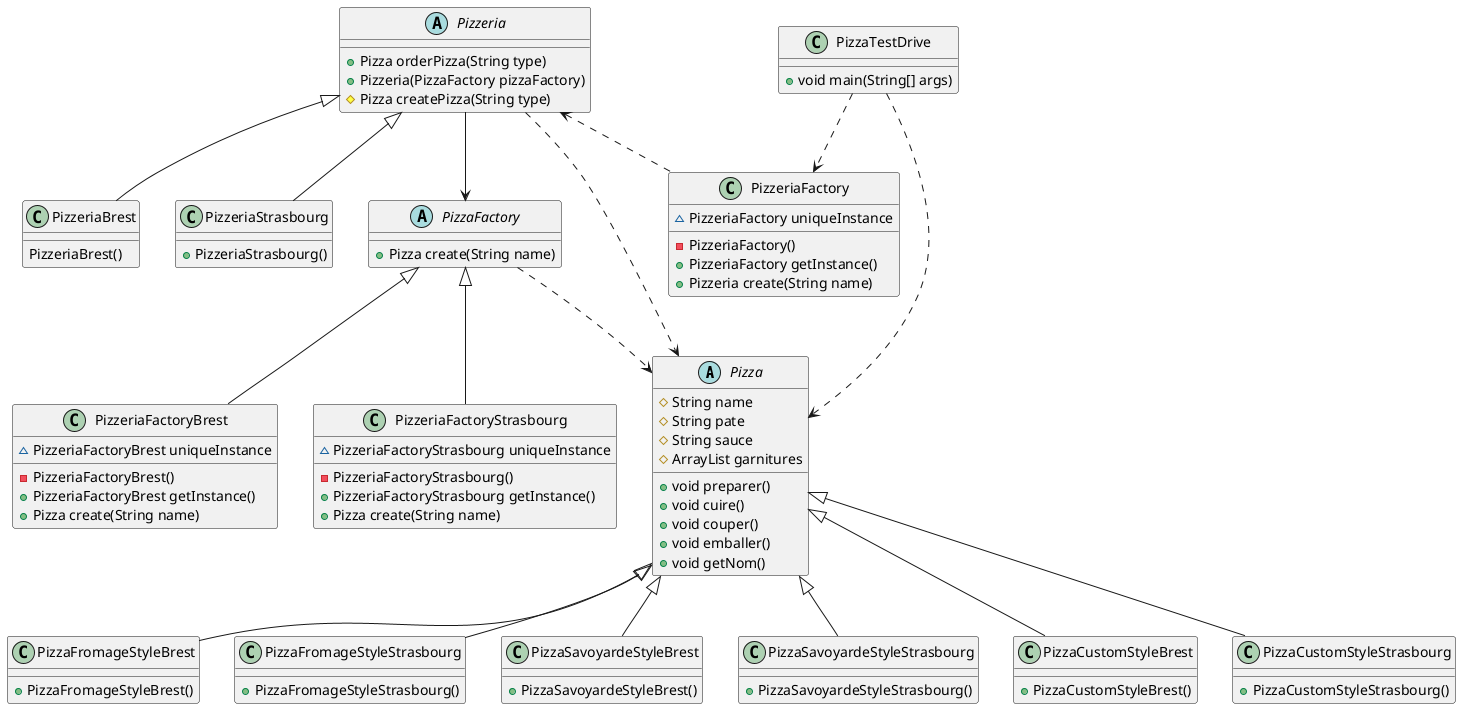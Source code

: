 @startuml

' package ""
abstract Pizza
abstract Pizzeria
abstract PizzaFactory
class PizzeriaBrest
class PizzeriaStrasbourg
class PizzeriaFactory
class PizzeriaFactoryBrest
class PizzeriaFactoryStrasbourg
class PizzaFromageStyleBrest
class PizzaFromageStyleStrasbourg
class PizzaSavoyardeStyleBrest
class PizzaSavoyardeStyleStrasbourg
class PizzaCustomStyleBrest
class PizzaCustomStyleStrasbourg
class PizzaTestDrive
' end package

Pizza  <|-- "PizzaFromageStyleBrest" 
Pizza  <|-- "PizzaFromageStyleStrasbourg"
Pizza  <|-- "PizzaSavoyardeStyleBrest" 
Pizza  <|-- "PizzaSavoyardeStyleStrasbourg"
Pizza  <|-- "PizzaCustomStyleBrest" 
Pizza  <|-- "PizzaCustomStyleStrasbourg"
Pizzeria --> PizzaFactory 
Pizzeria ..> Pizza
Pizzeria <|-- PizzeriaBrest
Pizzeria <|-- PizzeriaStrasbourg
Pizzeria <.. PizzeriaFactory 
PizzaTestDrive ..> Pizza
PizzaTestDrive ..> PizzeriaFactory  
PizzaFactory ..> Pizza
PizzaFactory <|-- PizzeriaFactoryBrest
PizzaFactory <|-- PizzeriaFactoryStrasbourg
' content
' -------

' Pizza:
Pizza : #String name
Pizza : #String pate 
Pizza : #String sauce
Pizza : #ArrayList garnitures
Pizza : +void preparer()
Pizza : +void cuire()
Pizza : +void couper()
Pizza : +void emballer()
Pizza : +void getNom()


' PizzaFromageStyleStrasbourg:
PizzaFromageStyleStrasbourg : +PizzaFromageStyleStrasbourg()

' PizzaFromageStyleBrest:
PizzaFromageStyleBrest : +PizzaFromageStyleBrest()

' PizzaSavoyardeStyleStrasbourg:
PizzaSavoyardeStyleStrasbourg : +PizzaSavoyardeStyleStrasbourg()

' PizzaSavoyardeStyleBrest:
PizzaSavoyardeStyleBrest : +PizzaSavoyardeStyleBrest()

' PizzaCustomStyleStrasbourg:
PizzaCustomStyleStrasbourg : +PizzaCustomStyleStrasbourg()

' PizzaCustomStyleBrest:
PizzaCustomStyleBrest : +PizzaCustomStyleBrest()

'PizzaTestDrive:
PizzaTestDrive : +void main(String[] args)

'PizzeriaFactory:
PizzeriaFactory : ~PizzeriaFactory uniqueInstance
PizzeriaFactory : -PizzeriaFactory()
PizzeriaFactory : +PizzeriaFactory getInstance()
PizzeriaFactory : +Pizzeria create(String name)

'Pizzeria:
Pizzeria : +Pizza orderPizza(String type)
Pizzeria : +Pizzeria(PizzaFactory pizzaFactory)
Pizzeria : #Pizza createPizza(String type)

'PizzaFactory:
PizzaFactory : +Pizza create(String name)

'PizzeriaStrasbourg:
PizzeriaStrasbourg : +PizzeriaStrasbourg()

'PizzeriaBrest:
PizzeriaBrest : PizzeriaBrest()

'PizzeriaFactoryStrasbourg:
PizzeriaFactoryStrasbourg : ~PizzeriaFactoryStrasbourg uniqueInstance
PizzeriaFactoryStrasbourg : -PizzeriaFactoryStrasbourg()
PizzeriaFactoryStrasbourg : +PizzeriaFactoryStrasbourg getInstance()
PizzeriaFactoryStrasbourg : +Pizza create(String name)

'PizzeriaFactoryBrest:
PizzeriaFactoryBrest : ~PizzeriaFactoryBrest uniqueInstance
PizzeriaFactoryBrest : -PizzeriaFactoryBrest()
PizzeriaFactoryBrest : +PizzeriaFactoryBrest getInstance()
PizzeriaFactoryBrest : +Pizza create(String name)

@enduml